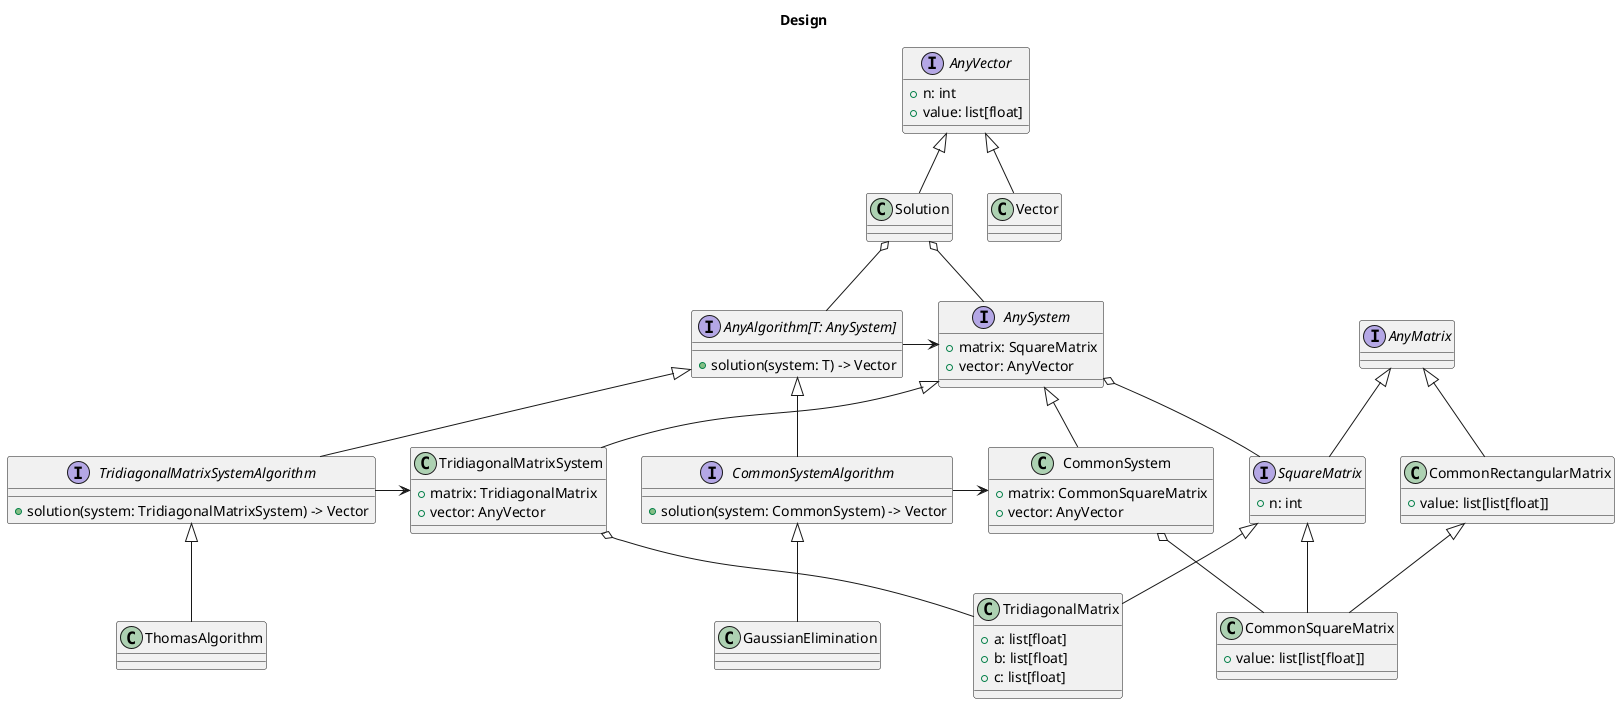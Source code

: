 @startuml

title Design

interface AnyVector {
  +n: int
  +value: list[float]
}

    class Vector
    AnyVector <|-- Vector

    class Solution
    AnyVector <|-- Solution
    Solution o-- "AnyAlgorithm[T: AnySystem]"
    Solution o-- AnySystem

        together {
          interface "AnyAlgorithm[T: AnySystem]"
          interface AnySystem
        }

        interface "AnyAlgorithm[T: AnySystem]" {
          +solution(system: T) -> Vector
        }
        "AnyAlgorithm[T: AnySystem]" -> AnySystem

        interface AnySystem {
          +matrix: SquareMatrix
          +vector: AnyVector
        }
        AnySystem o-- SquareMatrix

        interface AnyMatrix

            interface SquareMatrix {
              +n: int
            }
            AnyMatrix <|-- SquareMatrix

            together {
              interface CommonSystemAlgorithm
              class CommonSystem
            }

            interface CommonSystemAlgorithm {
              +solution(system: CommonSystem) -> Vector
            }
            "AnyAlgorithm[T: AnySystem]" <|-- CommonSystemAlgorithm
            CommonSystemAlgorithm -> CommonSystem

            class CommonSystem {
              +matrix: CommonSquareMatrix
              +vector: AnyVector
            }
            AnySystem <|-- CommonSystem
            CommonSystem o-- CommonSquareMatrix

            class CommonRectangularMatrix {
              +value: list[list[float]]
            }
            AnyMatrix <|-- CommonRectangularMatrix

                class CommonSquareMatrix {
                  +value: list[list[float]]
                }
                SquareMatrix <|-- CommonSquareMatrix
                CommonRectangularMatrix <|-- CommonSquareMatrix

            together {
              interface TridiagonalMatrixSystemAlgorithm
              class TridiagonalMatrixSystem
            }

            interface TridiagonalMatrixSystemAlgorithm {
              +solution(system: TridiagonalMatrixSystem) -> Vector
            }
            "AnyAlgorithm[T: AnySystem]" <|-- TridiagonalMatrixSystemAlgorithm
            TridiagonalMatrixSystemAlgorithm -> TridiagonalMatrixSystem

            class TridiagonalMatrixSystem {
              +matrix: TridiagonalMatrix
              +vector: AnyVector
            }
            AnySystem <|-- TridiagonalMatrixSystem
            TridiagonalMatrixSystem o-- TridiagonalMatrix

                class TridiagonalMatrix {
                  +a: list[float]
                  +b: list[float]
                  +c: list[float]
                }
                SquareMatrix <|-- TridiagonalMatrix

                class GaussianElimination
                CommonSystemAlgorithm <|-- GaussianElimination

                class ThomasAlgorithm
                TridiagonalMatrixSystemAlgorithm <|-- ThomasAlgorithm

@enduml
